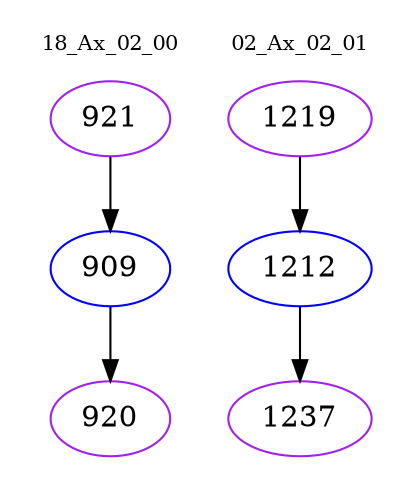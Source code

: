 digraph{
subgraph cluster_0 {
color = white
label = "18_Ax_02_00";
fontsize=10;
T0_921 [label="921", color="purple"]
T0_921 -> T0_909 [color="black"]
T0_909 [label="909", color="blue"]
T0_909 -> T0_920 [color="black"]
T0_920 [label="920", color="purple"]
}
subgraph cluster_1 {
color = white
label = "02_Ax_02_01";
fontsize=10;
T1_1219 [label="1219", color="purple"]
T1_1219 -> T1_1212 [color="black"]
T1_1212 [label="1212", color="blue"]
T1_1212 -> T1_1237 [color="black"]
T1_1237 [label="1237", color="purple"]
}
}

